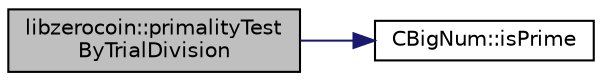 digraph "libzerocoin::primalityTestByTrialDivision"
{
  edge [fontname="Helvetica",fontsize="10",labelfontname="Helvetica",labelfontsize="10"];
  node [fontname="Helvetica",fontsize="10",shape=record];
  rankdir="LR";
  Node171 [label="libzerocoin::primalityTest\lByTrialDivision",height=0.2,width=0.4,color="black", fillcolor="grey75", style="filled", fontcolor="black"];
  Node171 -> Node172 [color="midnightblue",fontsize="10",style="solid",fontname="Helvetica"];
  Node172 [label="CBigNum::isPrime",height=0.2,width=0.4,color="black", fillcolor="white", style="filled",URL="$class_c_big_num.html#a6d51387c37d74d3c9dfe4fc7aa8affce",tooltip="Miller-Rabin primality test on this element. "];
}
